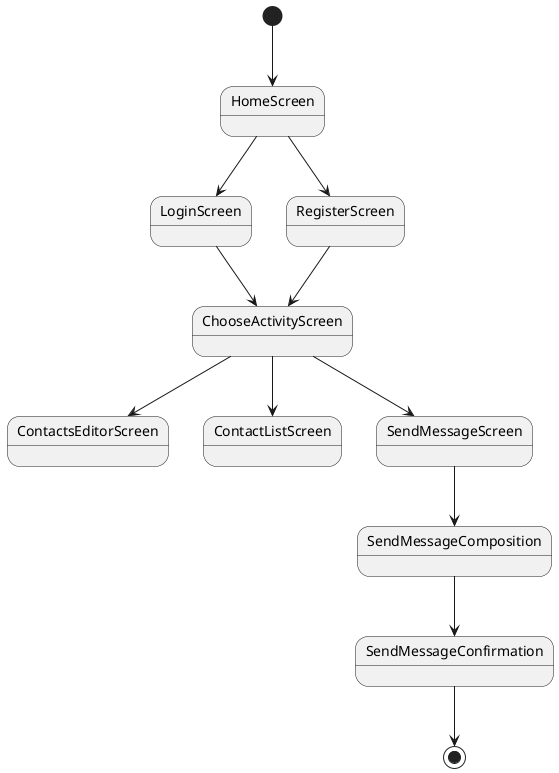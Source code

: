@startuml QuickPing_Flow

[*] --> HomeScreen
HomeScreen --> LoginScreen 
HomeScreen --> RegisterScreen
LoginScreen --> ChooseActivityScreen
RegisterScreen --> ChooseActivityScreen

ChooseActivityScreen --> ContactsEditorScreen
ChooseActivityScreen --> ContactListScreen 
ChooseActivityScreen --> SendMessageScreen

SendMessageScreen --> SendMessageComposition
SendMessageComposition --> SendMessageConfirmation
SendMessageConfirmation --> [*]

@enduml